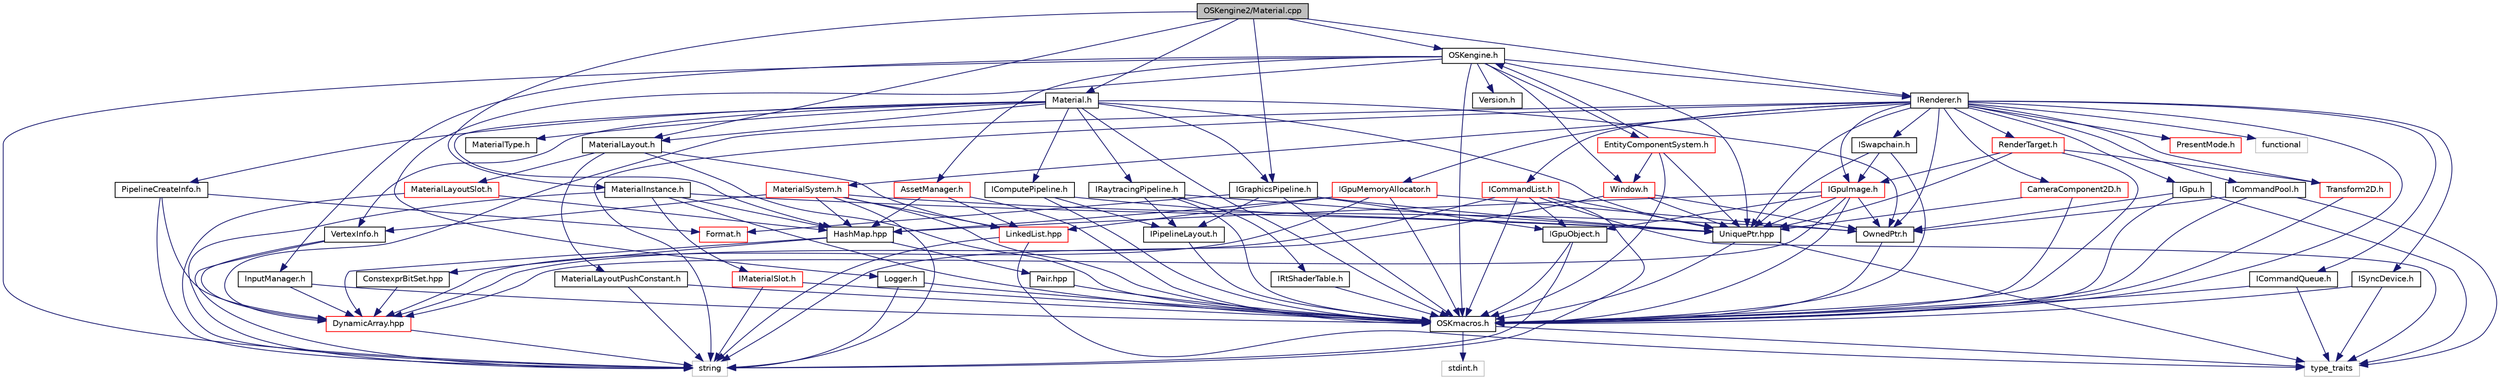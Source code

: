 digraph "OSKengine2/Material.cpp"
{
 // LATEX_PDF_SIZE
  edge [fontname="Helvetica",fontsize="10",labelfontname="Helvetica",labelfontsize="10"];
  node [fontname="Helvetica",fontsize="10",shape=record];
  Node1 [label="OSKengine2/Material.cpp",height=0.2,width=0.4,color="black", fillcolor="grey75", style="filled", fontcolor="black",tooltip=" "];
  Node1 -> Node2 [color="midnightblue",fontsize="10",style="solid"];
  Node2 [label="Material.h",height=0.2,width=0.4,color="black", fillcolor="white", style="filled",URL="$_material_8h.html",tooltip=" "];
  Node2 -> Node3 [color="midnightblue",fontsize="10",style="solid"];
  Node3 [label="UniquePtr.hpp",height=0.2,width=0.4,color="black", fillcolor="white", style="filled",URL="$_unique_ptr_8hpp.html",tooltip=" "];
  Node3 -> Node4 [color="midnightblue",fontsize="10",style="solid"];
  Node4 [label="OSKmacros.h",height=0.2,width=0.4,color="black", fillcolor="white", style="filled",URL="$_o_s_kmacros_8h.html",tooltip=" "];
  Node4 -> Node5 [color="midnightblue",fontsize="10",style="solid"];
  Node5 [label="stdint.h",height=0.2,width=0.4,color="grey75", fillcolor="white", style="filled",tooltip=" "];
  Node4 -> Node6 [color="midnightblue",fontsize="10",style="solid"];
  Node6 [label="type_traits",height=0.2,width=0.4,color="grey75", fillcolor="white", style="filled",tooltip=" "];
  Node3 -> Node6 [color="midnightblue",fontsize="10",style="solid"];
  Node2 -> Node7 [color="midnightblue",fontsize="10",style="solid"];
  Node7 [label="OwnedPtr.h",height=0.2,width=0.4,color="black", fillcolor="white", style="filled",URL="$_owned_ptr_8h.html",tooltip=" "];
  Node7 -> Node4 [color="midnightblue",fontsize="10",style="solid"];
  Node2 -> Node4 [color="midnightblue",fontsize="10",style="solid"];
  Node2 -> Node8 [color="midnightblue",fontsize="10",style="solid"];
  Node8 [label="HashMap.hpp",height=0.2,width=0.4,color="black", fillcolor="white", style="filled",URL="$_hash_map_8hpp.html",tooltip=" "];
  Node8 -> Node9 [color="midnightblue",fontsize="10",style="solid"];
  Node9 [label="DynamicArray.hpp",height=0.2,width=0.4,color="red", fillcolor="white", style="filled",URL="$_dynamic_array_8hpp.html",tooltip=" "];
  Node9 -> Node12 [color="midnightblue",fontsize="10",style="solid"];
  Node12 [label="string",height=0.2,width=0.4,color="grey75", fillcolor="white", style="filled",tooltip=" "];
  Node8 -> Node15 [color="midnightblue",fontsize="10",style="solid"];
  Node15 [label="Pair.hpp",height=0.2,width=0.4,color="black", fillcolor="white", style="filled",URL="$_pair_8hpp.html",tooltip=" "];
  Node15 -> Node4 [color="midnightblue",fontsize="10",style="solid"];
  Node8 -> Node16 [color="midnightblue",fontsize="10",style="solid"];
  Node16 [label="ConstexprBitSet.hpp",height=0.2,width=0.4,color="black", fillcolor="white", style="filled",URL="$_constexpr_bit_set_8hpp.html",tooltip=" "];
  Node16 -> Node9 [color="midnightblue",fontsize="10",style="solid"];
  Node2 -> Node17 [color="midnightblue",fontsize="10",style="solid"];
  Node17 [label="PipelineCreateInfo.h",height=0.2,width=0.4,color="black", fillcolor="white", style="filled",URL="$_pipeline_create_info_8h.html",tooltip=" "];
  Node17 -> Node12 [color="midnightblue",fontsize="10",style="solid"];
  Node17 -> Node9 [color="midnightblue",fontsize="10",style="solid"];
  Node17 -> Node18 [color="midnightblue",fontsize="10",style="solid"];
  Node18 [label="Format.h",height=0.2,width=0.4,color="red", fillcolor="white", style="filled",URL="$_format_8h.html",tooltip=" "];
  Node2 -> Node20 [color="midnightblue",fontsize="10",style="solid"];
  Node20 [label="MaterialLayout.h",height=0.2,width=0.4,color="black", fillcolor="white", style="filled",URL="$_material_layout_8h.html",tooltip=" "];
  Node20 -> Node21 [color="midnightblue",fontsize="10",style="solid"];
  Node21 [label="MaterialLayoutSlot.h",height=0.2,width=0.4,color="red", fillcolor="white", style="filled",URL="$_material_layout_slot_8h.html",tooltip=" "];
  Node21 -> Node12 [color="midnightblue",fontsize="10",style="solid"];
  Node21 -> Node8 [color="midnightblue",fontsize="10",style="solid"];
  Node20 -> Node4 [color="midnightblue",fontsize="10",style="solid"];
  Node20 -> Node25 [color="midnightblue",fontsize="10",style="solid"];
  Node25 [label="LinkedList.hpp",height=0.2,width=0.4,color="red", fillcolor="white", style="filled",URL="$_linked_list_8hpp.html",tooltip=" "];
  Node25 -> Node12 [color="midnightblue",fontsize="10",style="solid"];
  Node25 -> Node6 [color="midnightblue",fontsize="10",style="solid"];
  Node20 -> Node26 [color="midnightblue",fontsize="10",style="solid"];
  Node26 [label="MaterialLayoutPushConstant.h",height=0.2,width=0.4,color="black", fillcolor="white", style="filled",URL="$_material_layout_push_constant_8h.html",tooltip=" "];
  Node26 -> Node4 [color="midnightblue",fontsize="10",style="solid"];
  Node26 -> Node12 [color="midnightblue",fontsize="10",style="solid"];
  Node2 -> Node27 [color="midnightblue",fontsize="10",style="solid"];
  Node27 [label="VertexInfo.h",height=0.2,width=0.4,color="black", fillcolor="white", style="filled",URL="$_vertex_info_8h.html",tooltip=" "];
  Node27 -> Node9 [color="midnightblue",fontsize="10",style="solid"];
  Node27 -> Node12 [color="midnightblue",fontsize="10",style="solid"];
  Node2 -> Node28 [color="midnightblue",fontsize="10",style="solid"];
  Node28 [label="IGraphicsPipeline.h",height=0.2,width=0.4,color="black", fillcolor="white", style="filled",URL="$_i_graphics_pipeline_8h.html",tooltip=" "];
  Node28 -> Node4 [color="midnightblue",fontsize="10",style="solid"];
  Node28 -> Node3 [color="midnightblue",fontsize="10",style="solid"];
  Node28 -> Node29 [color="midnightblue",fontsize="10",style="solid"];
  Node29 [label="IPipelineLayout.h",height=0.2,width=0.4,color="black", fillcolor="white", style="filled",URL="$_i_pipeline_layout_8h.html",tooltip=" "];
  Node29 -> Node4 [color="midnightblue",fontsize="10",style="solid"];
  Node28 -> Node18 [color="midnightblue",fontsize="10",style="solid"];
  Node28 -> Node30 [color="midnightblue",fontsize="10",style="solid"];
  Node30 [label="IGpuObject.h",height=0.2,width=0.4,color="black", fillcolor="white", style="filled",URL="$_i_gpu_object_8h.html",tooltip=" "];
  Node30 -> Node4 [color="midnightblue",fontsize="10",style="solid"];
  Node30 -> Node12 [color="midnightblue",fontsize="10",style="solid"];
  Node2 -> Node31 [color="midnightblue",fontsize="10",style="solid"];
  Node31 [label="IRaytracingPipeline.h",height=0.2,width=0.4,color="black", fillcolor="white", style="filled",URL="$_i_raytracing_pipeline_8h.html",tooltip=" "];
  Node31 -> Node4 [color="midnightblue",fontsize="10",style="solid"];
  Node31 -> Node3 [color="midnightblue",fontsize="10",style="solid"];
  Node31 -> Node29 [color="midnightblue",fontsize="10",style="solid"];
  Node31 -> Node32 [color="midnightblue",fontsize="10",style="solid"];
  Node32 [label="IRtShaderTable.h",height=0.2,width=0.4,color="black", fillcolor="white", style="filled",URL="$_i_rt_shader_table_8h.html",tooltip=" "];
  Node32 -> Node4 [color="midnightblue",fontsize="10",style="solid"];
  Node2 -> Node33 [color="midnightblue",fontsize="10",style="solid"];
  Node33 [label="IComputePipeline.h",height=0.2,width=0.4,color="black", fillcolor="white", style="filled",URL="$_i_compute_pipeline_8h.html",tooltip=" "];
  Node33 -> Node4 [color="midnightblue",fontsize="10",style="solid"];
  Node33 -> Node3 [color="midnightblue",fontsize="10",style="solid"];
  Node33 -> Node29 [color="midnightblue",fontsize="10",style="solid"];
  Node2 -> Node34 [color="midnightblue",fontsize="10",style="solid"];
  Node34 [label="MaterialType.h",height=0.2,width=0.4,color="black", fillcolor="white", style="filled",URL="$_material_type_8h.html",tooltip=" "];
  Node1 -> Node28 [color="midnightblue",fontsize="10",style="solid"];
  Node1 -> Node35 [color="midnightblue",fontsize="10",style="solid"];
  Node35 [label="OSKengine.h",height=0.2,width=0.4,color="black", fillcolor="white", style="filled",URL="$_o_s_kengine_8h.html",tooltip=" "];
  Node35 -> Node4 [color="midnightblue",fontsize="10",style="solid"];
  Node35 -> Node3 [color="midnightblue",fontsize="10",style="solid"];
  Node35 -> Node36 [color="midnightblue",fontsize="10",style="solid"];
  Node36 [label="Version.h",height=0.2,width=0.4,color="black", fillcolor="white", style="filled",URL="$_version_8h.html",tooltip=" "];
  Node35 -> Node12 [color="midnightblue",fontsize="10",style="solid"];
  Node35 -> Node37 [color="midnightblue",fontsize="10",style="solid"];
  Node37 [label="Logger.h",height=0.2,width=0.4,color="black", fillcolor="white", style="filled",URL="$_logger_8h.html",tooltip=" "];
  Node37 -> Node4 [color="midnightblue",fontsize="10",style="solid"];
  Node37 -> Node12 [color="midnightblue",fontsize="10",style="solid"];
  Node35 -> Node38 [color="midnightblue",fontsize="10",style="solid"];
  Node38 [label="Window.h",height=0.2,width=0.4,color="red", fillcolor="white", style="filled",URL="$_window_8h.html",tooltip=" "];
  Node38 -> Node7 [color="midnightblue",fontsize="10",style="solid"];
  Node38 -> Node3 [color="midnightblue",fontsize="10",style="solid"];
  Node38 -> Node12 [color="midnightblue",fontsize="10",style="solid"];
  Node35 -> Node45 [color="midnightblue",fontsize="10",style="solid"];
  Node45 [label="IRenderer.h",height=0.2,width=0.4,color="black", fillcolor="white", style="filled",URL="$_i_renderer_8h.html",tooltip=" "];
  Node45 -> Node4 [color="midnightblue",fontsize="10",style="solid"];
  Node45 -> Node3 [color="midnightblue",fontsize="10",style="solid"];
  Node45 -> Node7 [color="midnightblue",fontsize="10",style="solid"];
  Node45 -> Node9 [color="midnightblue",fontsize="10",style="solid"];
  Node45 -> Node46 [color="midnightblue",fontsize="10",style="solid"];
  Node46 [label="IGpu.h",height=0.2,width=0.4,color="black", fillcolor="white", style="filled",URL="$_i_gpu_8h.html",tooltip=" "];
  Node46 -> Node4 [color="midnightblue",fontsize="10",style="solid"];
  Node46 -> Node7 [color="midnightblue",fontsize="10",style="solid"];
  Node46 -> Node6 [color="midnightblue",fontsize="10",style="solid"];
  Node45 -> Node47 [color="midnightblue",fontsize="10",style="solid"];
  Node47 [label="ICommandQueue.h",height=0.2,width=0.4,color="black", fillcolor="white", style="filled",URL="$_i_command_queue_8h.html",tooltip=" "];
  Node47 -> Node4 [color="midnightblue",fontsize="10",style="solid"];
  Node47 -> Node6 [color="midnightblue",fontsize="10",style="solid"];
  Node45 -> Node48 [color="midnightblue",fontsize="10",style="solid"];
  Node48 [label="ISwapchain.h",height=0.2,width=0.4,color="black", fillcolor="white", style="filled",URL="$_i_swapchain_8h.html",tooltip=" "];
  Node48 -> Node4 [color="midnightblue",fontsize="10",style="solid"];
  Node48 -> Node3 [color="midnightblue",fontsize="10",style="solid"];
  Node48 -> Node49 [color="midnightblue",fontsize="10",style="solid"];
  Node49 [label="IGpuImage.h",height=0.2,width=0.4,color="red", fillcolor="white", style="filled",URL="$_i_gpu_image_8h.html",tooltip=" "];
  Node49 -> Node4 [color="midnightblue",fontsize="10",style="solid"];
  Node49 -> Node7 [color="midnightblue",fontsize="10",style="solid"];
  Node49 -> Node3 [color="midnightblue",fontsize="10",style="solid"];
  Node49 -> Node30 [color="midnightblue",fontsize="10",style="solid"];
  Node49 -> Node9 [color="midnightblue",fontsize="10",style="solid"];
  Node49 -> Node8 [color="midnightblue",fontsize="10",style="solid"];
  Node45 -> Node56 [color="midnightblue",fontsize="10",style="solid"];
  Node56 [label="ISyncDevice.h",height=0.2,width=0.4,color="black", fillcolor="white", style="filled",URL="$_i_sync_device_8h.html",tooltip=" "];
  Node56 -> Node4 [color="midnightblue",fontsize="10",style="solid"];
  Node56 -> Node6 [color="midnightblue",fontsize="10",style="solid"];
  Node45 -> Node57 [color="midnightblue",fontsize="10",style="solid"];
  Node57 [label="ICommandList.h",height=0.2,width=0.4,color="red", fillcolor="white", style="filled",URL="$_i_command_list_8h.html",tooltip=" "];
  Node57 -> Node4 [color="midnightblue",fontsize="10",style="solid"];
  Node57 -> Node9 [color="midnightblue",fontsize="10",style="solid"];
  Node57 -> Node3 [color="midnightblue",fontsize="10",style="solid"];
  Node57 -> Node30 [color="midnightblue",fontsize="10",style="solid"];
  Node57 -> Node12 [color="midnightblue",fontsize="10",style="solid"];
  Node57 -> Node6 [color="midnightblue",fontsize="10",style="solid"];
  Node45 -> Node63 [color="midnightblue",fontsize="10",style="solid"];
  Node63 [label="ICommandPool.h",height=0.2,width=0.4,color="black", fillcolor="white", style="filled",URL="$_i_command_pool_8h.html",tooltip=" "];
  Node63 -> Node4 [color="midnightblue",fontsize="10",style="solid"];
  Node63 -> Node7 [color="midnightblue",fontsize="10",style="solid"];
  Node63 -> Node6 [color="midnightblue",fontsize="10",style="solid"];
  Node45 -> Node64 [color="midnightblue",fontsize="10",style="solid"];
  Node64 [label="IGpuMemoryAllocator.h",height=0.2,width=0.4,color="red", fillcolor="white", style="filled",URL="$_i_gpu_memory_allocator_8h.html",tooltip=" "];
  Node64 -> Node4 [color="midnightblue",fontsize="10",style="solid"];
  Node64 -> Node7 [color="midnightblue",fontsize="10",style="solid"];
  Node64 -> Node25 [color="midnightblue",fontsize="10",style="solid"];
  Node64 -> Node8 [color="midnightblue",fontsize="10",style="solid"];
  Node64 -> Node9 [color="midnightblue",fontsize="10",style="solid"];
  Node45 -> Node66 [color="midnightblue",fontsize="10",style="solid"];
  Node66 [label="RenderTarget.h",height=0.2,width=0.4,color="red", fillcolor="white", style="filled",URL="$_render_target_8h.html",tooltip=" "];
  Node66 -> Node4 [color="midnightblue",fontsize="10",style="solid"];
  Node66 -> Node3 [color="midnightblue",fontsize="10",style="solid"];
  Node66 -> Node49 [color="midnightblue",fontsize="10",style="solid"];
  Node66 -> Node72 [color="midnightblue",fontsize="10",style="solid"];
  Node72 [label="Transform2D.h",height=0.2,width=0.4,color="red", fillcolor="white", style="filled",URL="$_transform2_d_8h.html",tooltip=" "];
  Node72 -> Node4 [color="midnightblue",fontsize="10",style="solid"];
  Node45 -> Node74 [color="midnightblue",fontsize="10",style="solid"];
  Node74 [label="MaterialSystem.h",height=0.2,width=0.4,color="red", fillcolor="white", style="filled",URL="$_material_system_8h.html",tooltip=" "];
  Node74 -> Node4 [color="midnightblue",fontsize="10",style="solid"];
  Node74 -> Node25 [color="midnightblue",fontsize="10",style="solid"];
  Node74 -> Node8 [color="midnightblue",fontsize="10",style="solid"];
  Node74 -> Node7 [color="midnightblue",fontsize="10",style="solid"];
  Node74 -> Node27 [color="midnightblue",fontsize="10",style="solid"];
  Node74 -> Node12 [color="midnightblue",fontsize="10",style="solid"];
  Node45 -> Node76 [color="midnightblue",fontsize="10",style="solid"];
  Node76 [label="PresentMode.h",height=0.2,width=0.4,color="red", fillcolor="white", style="filled",URL="$_present_mode_8h.html",tooltip=" "];
  Node45 -> Node49 [color="midnightblue",fontsize="10",style="solid"];
  Node45 -> Node77 [color="midnightblue",fontsize="10",style="solid"];
  Node77 [label="CameraComponent2D.h",height=0.2,width=0.4,color="red", fillcolor="white", style="filled",URL="$_camera_component2_d_8h.html",tooltip=" "];
  Node77 -> Node4 [color="midnightblue",fontsize="10",style="solid"];
  Node77 -> Node3 [color="midnightblue",fontsize="10",style="solid"];
  Node45 -> Node72 [color="midnightblue",fontsize="10",style="solid"];
  Node45 -> Node12 [color="midnightblue",fontsize="10",style="solid"];
  Node45 -> Node79 [color="midnightblue",fontsize="10",style="solid"];
  Node79 [label="functional",height=0.2,width=0.4,color="grey75", fillcolor="white", style="filled",tooltip=" "];
  Node35 -> Node80 [color="midnightblue",fontsize="10",style="solid"];
  Node80 [label="AssetManager.h",height=0.2,width=0.4,color="red", fillcolor="white", style="filled",URL="$_asset_manager_8h.html",tooltip=" "];
  Node80 -> Node4 [color="midnightblue",fontsize="10",style="solid"];
  Node80 -> Node25 [color="midnightblue",fontsize="10",style="solid"];
  Node80 -> Node8 [color="midnightblue",fontsize="10",style="solid"];
  Node35 -> Node83 [color="midnightblue",fontsize="10",style="solid"];
  Node83 [label="EntityComponentSystem.h",height=0.2,width=0.4,color="red", fillcolor="white", style="filled",URL="$_entity_component_system_8h.html",tooltip=" "];
  Node83 -> Node4 [color="midnightblue",fontsize="10",style="solid"];
  Node83 -> Node3 [color="midnightblue",fontsize="10",style="solid"];
  Node83 -> Node35 [color="midnightblue",fontsize="10",style="solid"];
  Node83 -> Node38 [color="midnightblue",fontsize="10",style="solid"];
  Node35 -> Node92 [color="midnightblue",fontsize="10",style="solid"];
  Node92 [label="InputManager.h",height=0.2,width=0.4,color="black", fillcolor="white", style="filled",URL="$_input_manager_8h.html",tooltip=" "];
  Node92 -> Node4 [color="midnightblue",fontsize="10",style="solid"];
  Node92 -> Node9 [color="midnightblue",fontsize="10",style="solid"];
  Node1 -> Node45 [color="midnightblue",fontsize="10",style="solid"];
  Node1 -> Node69 [color="midnightblue",fontsize="10",style="solid"];
  Node69 [label="MaterialInstance.h",height=0.2,width=0.4,color="black", fillcolor="white", style="filled",URL="$_material_instance_8h.html",tooltip=" "];
  Node69 -> Node4 [color="midnightblue",fontsize="10",style="solid"];
  Node69 -> Node8 [color="midnightblue",fontsize="10",style="solid"];
  Node69 -> Node3 [color="midnightblue",fontsize="10",style="solid"];
  Node69 -> Node70 [color="midnightblue",fontsize="10",style="solid"];
  Node70 [label="IMaterialSlot.h",height=0.2,width=0.4,color="red", fillcolor="white", style="filled",URL="$_i_material_slot_8h.html",tooltip=" "];
  Node70 -> Node4 [color="midnightblue",fontsize="10",style="solid"];
  Node70 -> Node12 [color="midnightblue",fontsize="10",style="solid"];
  Node69 -> Node12 [color="midnightblue",fontsize="10",style="solid"];
  Node1 -> Node20 [color="midnightblue",fontsize="10",style="solid"];
}
